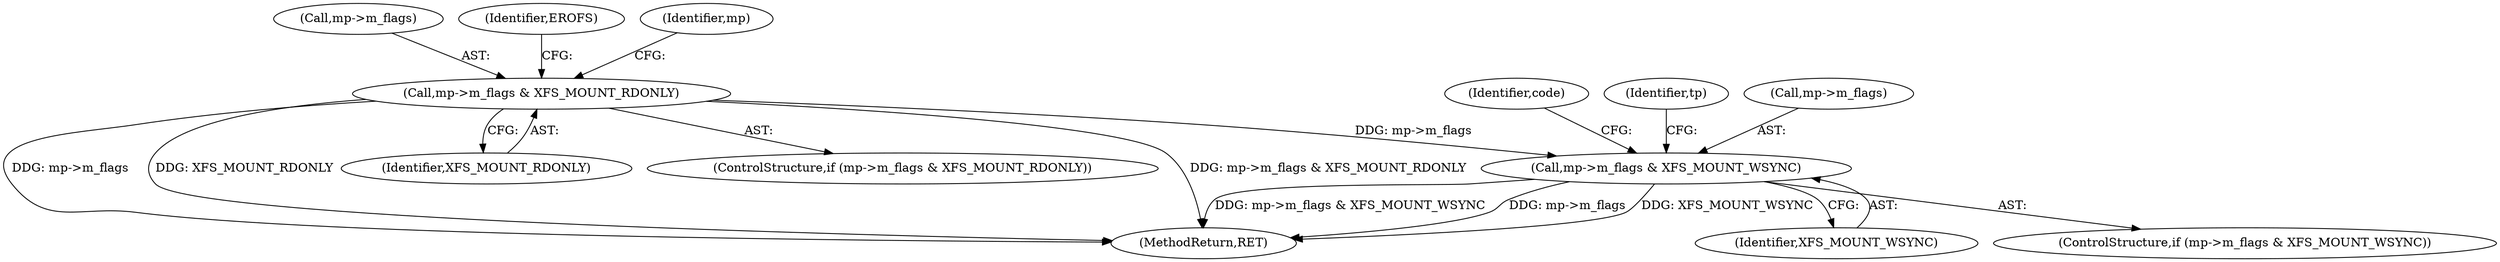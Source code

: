 digraph "0_linux_23adbe12ef7d3d4195e80800ab36b37bee28cd03_4@pointer" {
"1000649" [label="(Call,mp->m_flags & XFS_MOUNT_WSYNC)"];
"1000151" [label="(Call,mp->m_flags & XFS_MOUNT_RDONLY)"];
"1000649" [label="(Call,mp->m_flags & XFS_MOUNT_WSYNC)"];
"1000657" [label="(Identifier,code)"];
"1000150" [label="(ControlStructure,if (mp->m_flags & XFS_MOUNT_RDONLY))"];
"1000152" [label="(Call,mp->m_flags)"];
"1000648" [label="(ControlStructure,if (mp->m_flags & XFS_MOUNT_WSYNC))"];
"1000687" [label="(MethodReturn,RET)"];
"1000653" [label="(Identifier,XFS_MOUNT_WSYNC)"];
"1000151" [label="(Call,mp->m_flags & XFS_MOUNT_RDONLY)"];
"1000155" [label="(Identifier,XFS_MOUNT_RDONLY)"];
"1000655" [label="(Identifier,tp)"];
"1000650" [label="(Call,mp->m_flags)"];
"1000158" [label="(Identifier,EROFS)"];
"1000161" [label="(Identifier,mp)"];
"1000649" -> "1000648"  [label="AST: "];
"1000649" -> "1000653"  [label="CFG: "];
"1000650" -> "1000649"  [label="AST: "];
"1000653" -> "1000649"  [label="AST: "];
"1000655" -> "1000649"  [label="CFG: "];
"1000657" -> "1000649"  [label="CFG: "];
"1000649" -> "1000687"  [label="DDG: mp->m_flags"];
"1000649" -> "1000687"  [label="DDG: XFS_MOUNT_WSYNC"];
"1000649" -> "1000687"  [label="DDG: mp->m_flags & XFS_MOUNT_WSYNC"];
"1000151" -> "1000649"  [label="DDG: mp->m_flags"];
"1000151" -> "1000150"  [label="AST: "];
"1000151" -> "1000155"  [label="CFG: "];
"1000152" -> "1000151"  [label="AST: "];
"1000155" -> "1000151"  [label="AST: "];
"1000158" -> "1000151"  [label="CFG: "];
"1000161" -> "1000151"  [label="CFG: "];
"1000151" -> "1000687"  [label="DDG: mp->m_flags & XFS_MOUNT_RDONLY"];
"1000151" -> "1000687"  [label="DDG: mp->m_flags"];
"1000151" -> "1000687"  [label="DDG: XFS_MOUNT_RDONLY"];
}
